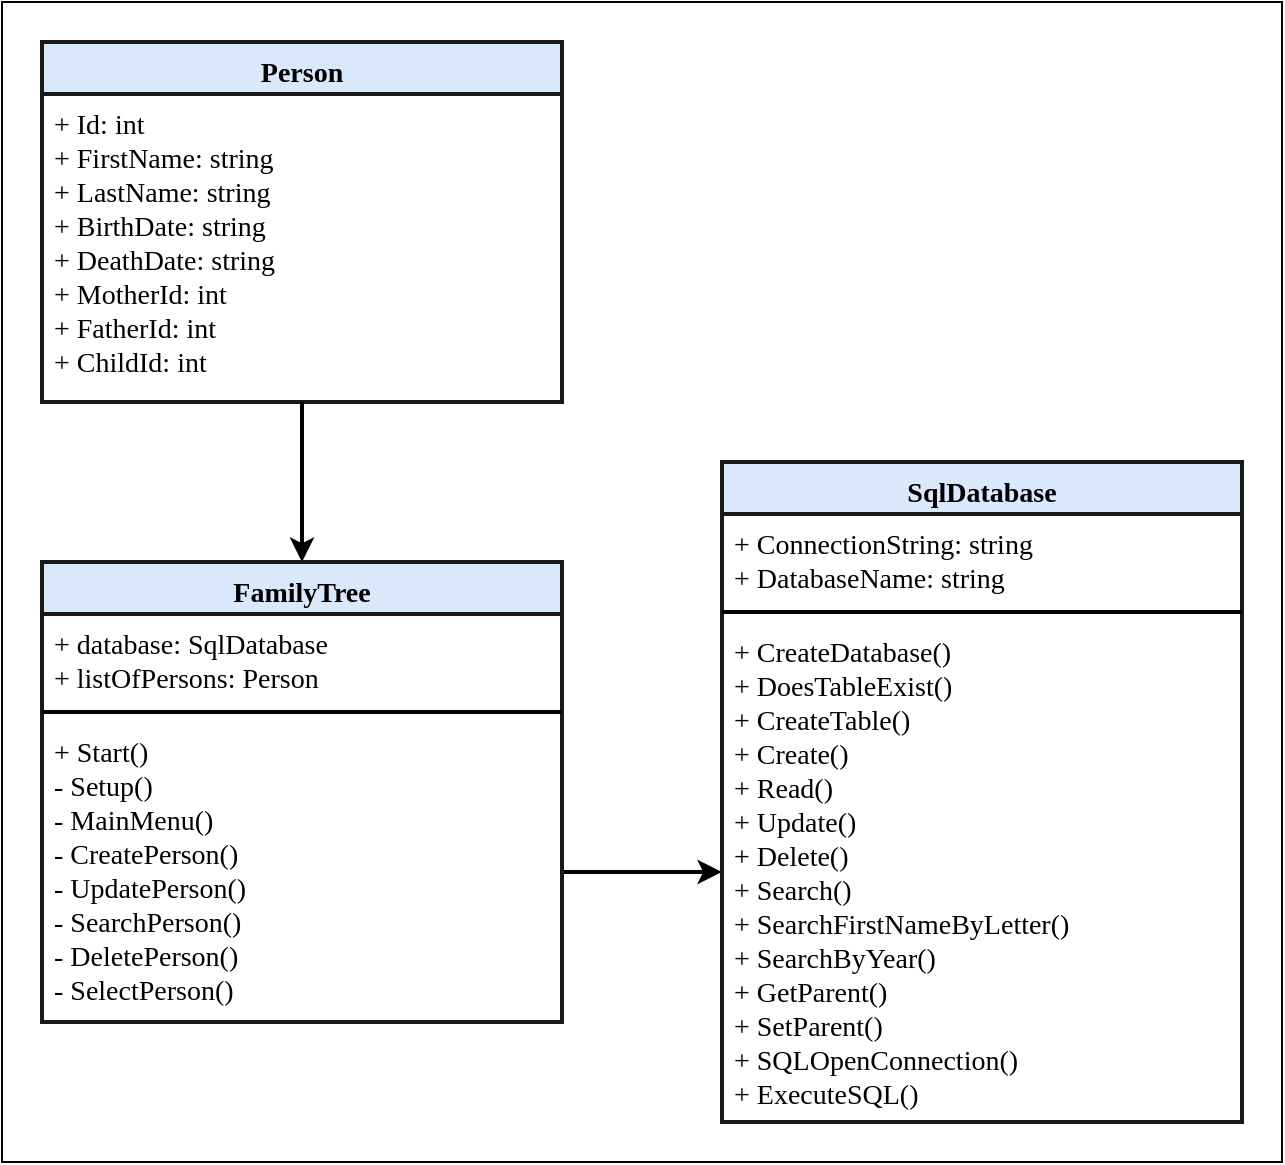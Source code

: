 <mxfile version="14.4.2" type="device"><diagram id="OVQU5aMBbnjkdReB3ccm" name="Sida-1"><mxGraphModel dx="2249" dy="715" grid="1" gridSize="10" guides="1" tooltips="1" connect="1" arrows="1" fold="1" page="1" pageScale="1" pageWidth="827" pageHeight="1169" math="0" shadow="0"><root><mxCell id="0"/><mxCell id="1" parent="0"/><mxCell id="nF_8a5Yt1n9zS8n-GixJ-13" value="" style="rounded=0;whiteSpace=wrap;html=1;shadow=0;sketch=0;strokeColor=#000000;fillColor=#ffffff;gradientColor=none;fontFamily=Verdana;" vertex="1" parent="1"><mxGeometry x="-760" y="40" width="640" height="580" as="geometry"/></mxCell><mxCell id="nF_8a5Yt1n9zS8n-GixJ-12" value="" style="rounded=0;whiteSpace=wrap;html=1;shadow=0;sketch=0;strokeColor=#000000;fillColor=#ffffff;gradientColor=none;fontFamily=Verdana;" vertex="1" parent="1"><mxGeometry x="-740" y="60" width="260" height="180" as="geometry"/></mxCell><mxCell id="nF_8a5Yt1n9zS8n-GixJ-10" value="" style="rounded=0;whiteSpace=wrap;html=1;shadow=0;sketch=0;strokeColor=#000000;fillColor=#ffffff;gradientColor=none;fontFamily=Verdana;" vertex="1" parent="1"><mxGeometry x="-400" y="270" width="260" height="330" as="geometry"/></mxCell><mxCell id="A-BHmKdL7fDY_EugtcND-6" value="Person" style="swimlane;fontStyle=1;align=center;verticalAlign=top;childLayout=stackLayout;horizontal=1;startSize=26;horizontalStack=0;resizeParent=1;resizeParentMax=0;resizeLast=0;collapsible=1;marginBottom=0;strokeWidth=2;fillColor=#dae8fc;strokeColor=#1A1A1A;sketch=0;fontFamily=Verdana;fontSize=14;shadow=0;" parent="1" vertex="1"><mxGeometry x="-740" y="60" width="260" height="180" as="geometry"/></mxCell><mxCell id="A-BHmKdL7fDY_EugtcND-7" value="+ Id: int&#10;+ FirstName: string&#10;+ LastName: string&#10;+ BirthDate: string&#10;+ DeathDate: string&#10;+ MotherId: int&#10;+ FatherId: int&#10;+ ChildId: int" style="text;strokeColor=none;fillColor=none;align=left;verticalAlign=top;spacingLeft=4;spacingRight=4;overflow=hidden;rotatable=0;points=[[0,0.5],[1,0.5]];portConstraint=eastwest;strokeWidth=2;fontSize=14;fontFamily=Verdana;rounded=0;shadow=0;sketch=0;" parent="A-BHmKdL7fDY_EugtcND-6" vertex="1"><mxGeometry y="26" width="260" height="154" as="geometry"/></mxCell><mxCell id="A-BHmKdL7fDY_EugtcND-9" value=" " style="text;fillColor=none;align=left;verticalAlign=top;spacingLeft=4;spacingRight=4;overflow=hidden;rotatable=0;points=[[0,0.5],[1,0.5]];portConstraint=eastwest;strokeWidth=2;fontFamily=Comic Sans MS;fontSize=14;shadow=0;sketch=0;" parent="A-BHmKdL7fDY_EugtcND-6" vertex="1"><mxGeometry y="180" width="260" as="geometry"/></mxCell><mxCell id="A-BHmKdL7fDY_EugtcND-10" value="SqlDatabase" style="swimlane;fontStyle=1;align=center;verticalAlign=top;childLayout=stackLayout;horizontal=1;startSize=26;horizontalStack=0;resizeParent=1;resizeParentMax=0;resizeLast=0;collapsible=1;marginBottom=0;strokeWidth=2;fillColor=#dae8fc;strokeColor=#1A1A1A;rounded=0;sketch=0;fontFamily=Verdana;fontSize=14;" parent="1" vertex="1"><mxGeometry x="-400" y="270" width="260" height="330" as="geometry"/></mxCell><mxCell id="A-BHmKdL7fDY_EugtcND-11" value="+ ConnectionString: string&#10;+ DatabaseName: string" style="text;strokeColor=none;align=left;verticalAlign=top;spacingLeft=4;spacingRight=4;overflow=hidden;rotatable=0;points=[[0,0.5],[1,0.5]];portConstraint=eastwest;strokeWidth=2;fontFamily=Verdana;fontSize=14;sketch=0;" parent="A-BHmKdL7fDY_EugtcND-10" vertex="1"><mxGeometry y="26" width="260" height="44" as="geometry"/></mxCell><mxCell id="A-BHmKdL7fDY_EugtcND-12" value="" style="line;strokeWidth=2;align=left;verticalAlign=middle;spacingTop=-1;spacingLeft=3;spacingRight=3;rotatable=0;labelPosition=right;points=[];portConstraint=eastwest;fontFamily=Comic Sans MS;fontSize=14;sketch=0;" parent="A-BHmKdL7fDY_EugtcND-10" vertex="1"><mxGeometry y="70" width="260" height="10" as="geometry"/></mxCell><mxCell id="A-BHmKdL7fDY_EugtcND-13" value="+ CreateDatabase()&#10;+ DoesTableExist()&#10;+ CreateTable()&#10;+ Create()&#10;+ Read()&#10;+ Update()&#10;+ Delete()&#10;+ Search()&#10;+ SearchFirstNameByLetter()&#10;+ SearchByYear()&#10;+ GetParent()&#10;+ SetParent()&#10;+ SQLOpenConnection()&#10;+ ExecuteSQL()&#10;&#10;&#10;&#10;" style="text;strokeColor=none;align=left;verticalAlign=top;spacingLeft=4;spacingRight=4;overflow=hidden;rotatable=0;points=[[0,0.5],[1,0.5]];portConstraint=eastwest;strokeWidth=2;fontFamily=Verdana;fontSize=14;sketch=0;shadow=0;" parent="A-BHmKdL7fDY_EugtcND-10" vertex="1"><mxGeometry y="80" width="260" height="250" as="geometry"/></mxCell><mxCell id="nF_8a5Yt1n9zS8n-GixJ-6" value="" style="endArrow=classic;html=1;fontFamily=Verdana;entryX=0.5;entryY=0;entryDx=0;entryDy=0;rounded=1;strokeWidth=2;" edge="1" parent="1" source="A-BHmKdL7fDY_EugtcND-9" target="A-BHmKdL7fDY_EugtcND-15"><mxGeometry width="50" height="50" relative="1" as="geometry"><mxPoint x="-640" y="280" as="sourcePoint"/><mxPoint x="-600" y="260" as="targetPoint"/></mxGeometry></mxCell><mxCell id="nF_8a5Yt1n9zS8n-GixJ-7" value="" style="endArrow=classic;html=1;strokeWidth=2;fontFamily=Verdana;exitX=1;exitY=0.5;exitDx=0;exitDy=0;entryX=0;entryY=0.5;entryDx=0;entryDy=0;" edge="1" parent="1" source="A-BHmKdL7fDY_EugtcND-18" target="A-BHmKdL7fDY_EugtcND-13"><mxGeometry width="50" height="50" relative="1" as="geometry"><mxPoint x="-440" y="570" as="sourcePoint"/><mxPoint x="-430" y="560" as="targetPoint"/></mxGeometry></mxCell><mxCell id="nF_8a5Yt1n9zS8n-GixJ-11" value="" style="rounded=0;whiteSpace=wrap;html=1;shadow=0;sketch=0;strokeColor=#000000;fillColor=#ffffff;gradientColor=none;fontFamily=Verdana;" vertex="1" parent="1"><mxGeometry x="-740" y="320" width="260" height="230" as="geometry"/></mxCell><mxCell id="A-BHmKdL7fDY_EugtcND-15" value="FamilyTree" style="swimlane;fontStyle=1;align=center;verticalAlign=top;childLayout=stackLayout;horizontal=1;startSize=26;horizontalStack=0;resizeParent=1;resizeParentMax=0;resizeLast=0;collapsible=1;marginBottom=0;strokeWidth=2;fillColor=#dae8fc;strokeColor=#1A1A1A;sketch=0;swimlaneLine=1;glass=0;shadow=0;rounded=0;fontFamily=Verdana;fontSize=14;" parent="1" vertex="1"><mxGeometry x="-740" y="320" width="260" height="230" as="geometry"/></mxCell><mxCell id="A-BHmKdL7fDY_EugtcND-16" value="+ database: SqlDatabase&#10;+ listOfPersons: Person&#10;" style="text;strokeColor=none;fillColor=none;align=left;verticalAlign=top;spacingLeft=4;spacingRight=4;overflow=hidden;rotatable=0;points=[[0,0.5],[1,0.5]];portConstraint=eastwest;strokeWidth=2;fontFamily=Verdana;fontSize=14;sketch=0;" parent="A-BHmKdL7fDY_EugtcND-15" vertex="1"><mxGeometry y="26" width="260" height="44" as="geometry"/></mxCell><mxCell id="A-BHmKdL7fDY_EugtcND-17" value="" style="line;strokeWidth=2;fillColor=none;align=left;verticalAlign=middle;spacingTop=-1;spacingLeft=3;spacingRight=3;rotatable=0;labelPosition=right;points=[];portConstraint=eastwest;fontFamily=Comic Sans MS;fontSize=14;sketch=0;" parent="A-BHmKdL7fDY_EugtcND-15" vertex="1"><mxGeometry y="70" width="260" height="10" as="geometry"/></mxCell><mxCell id="A-BHmKdL7fDY_EugtcND-18" value="+ Start()&#10;- Setup()&#10;- MainMenu()&#10;- CreatePerson()&#10;- UpdatePerson()&#10;- SearchPerson()&#10;- DeletePerson()&#10;- SelectPerson()&#10;" style="text;strokeColor=none;fillColor=none;align=left;verticalAlign=top;spacingLeft=4;spacingRight=4;overflow=hidden;rotatable=0;points=[[0,0.5],[1,0.5]];portConstraint=eastwest;strokeWidth=2;fontFamily=Verdana;fontSize=14;sketch=0;" parent="A-BHmKdL7fDY_EugtcND-15" vertex="1"><mxGeometry y="80" width="260" height="150" as="geometry"/></mxCell></root></mxGraphModel></diagram></mxfile>